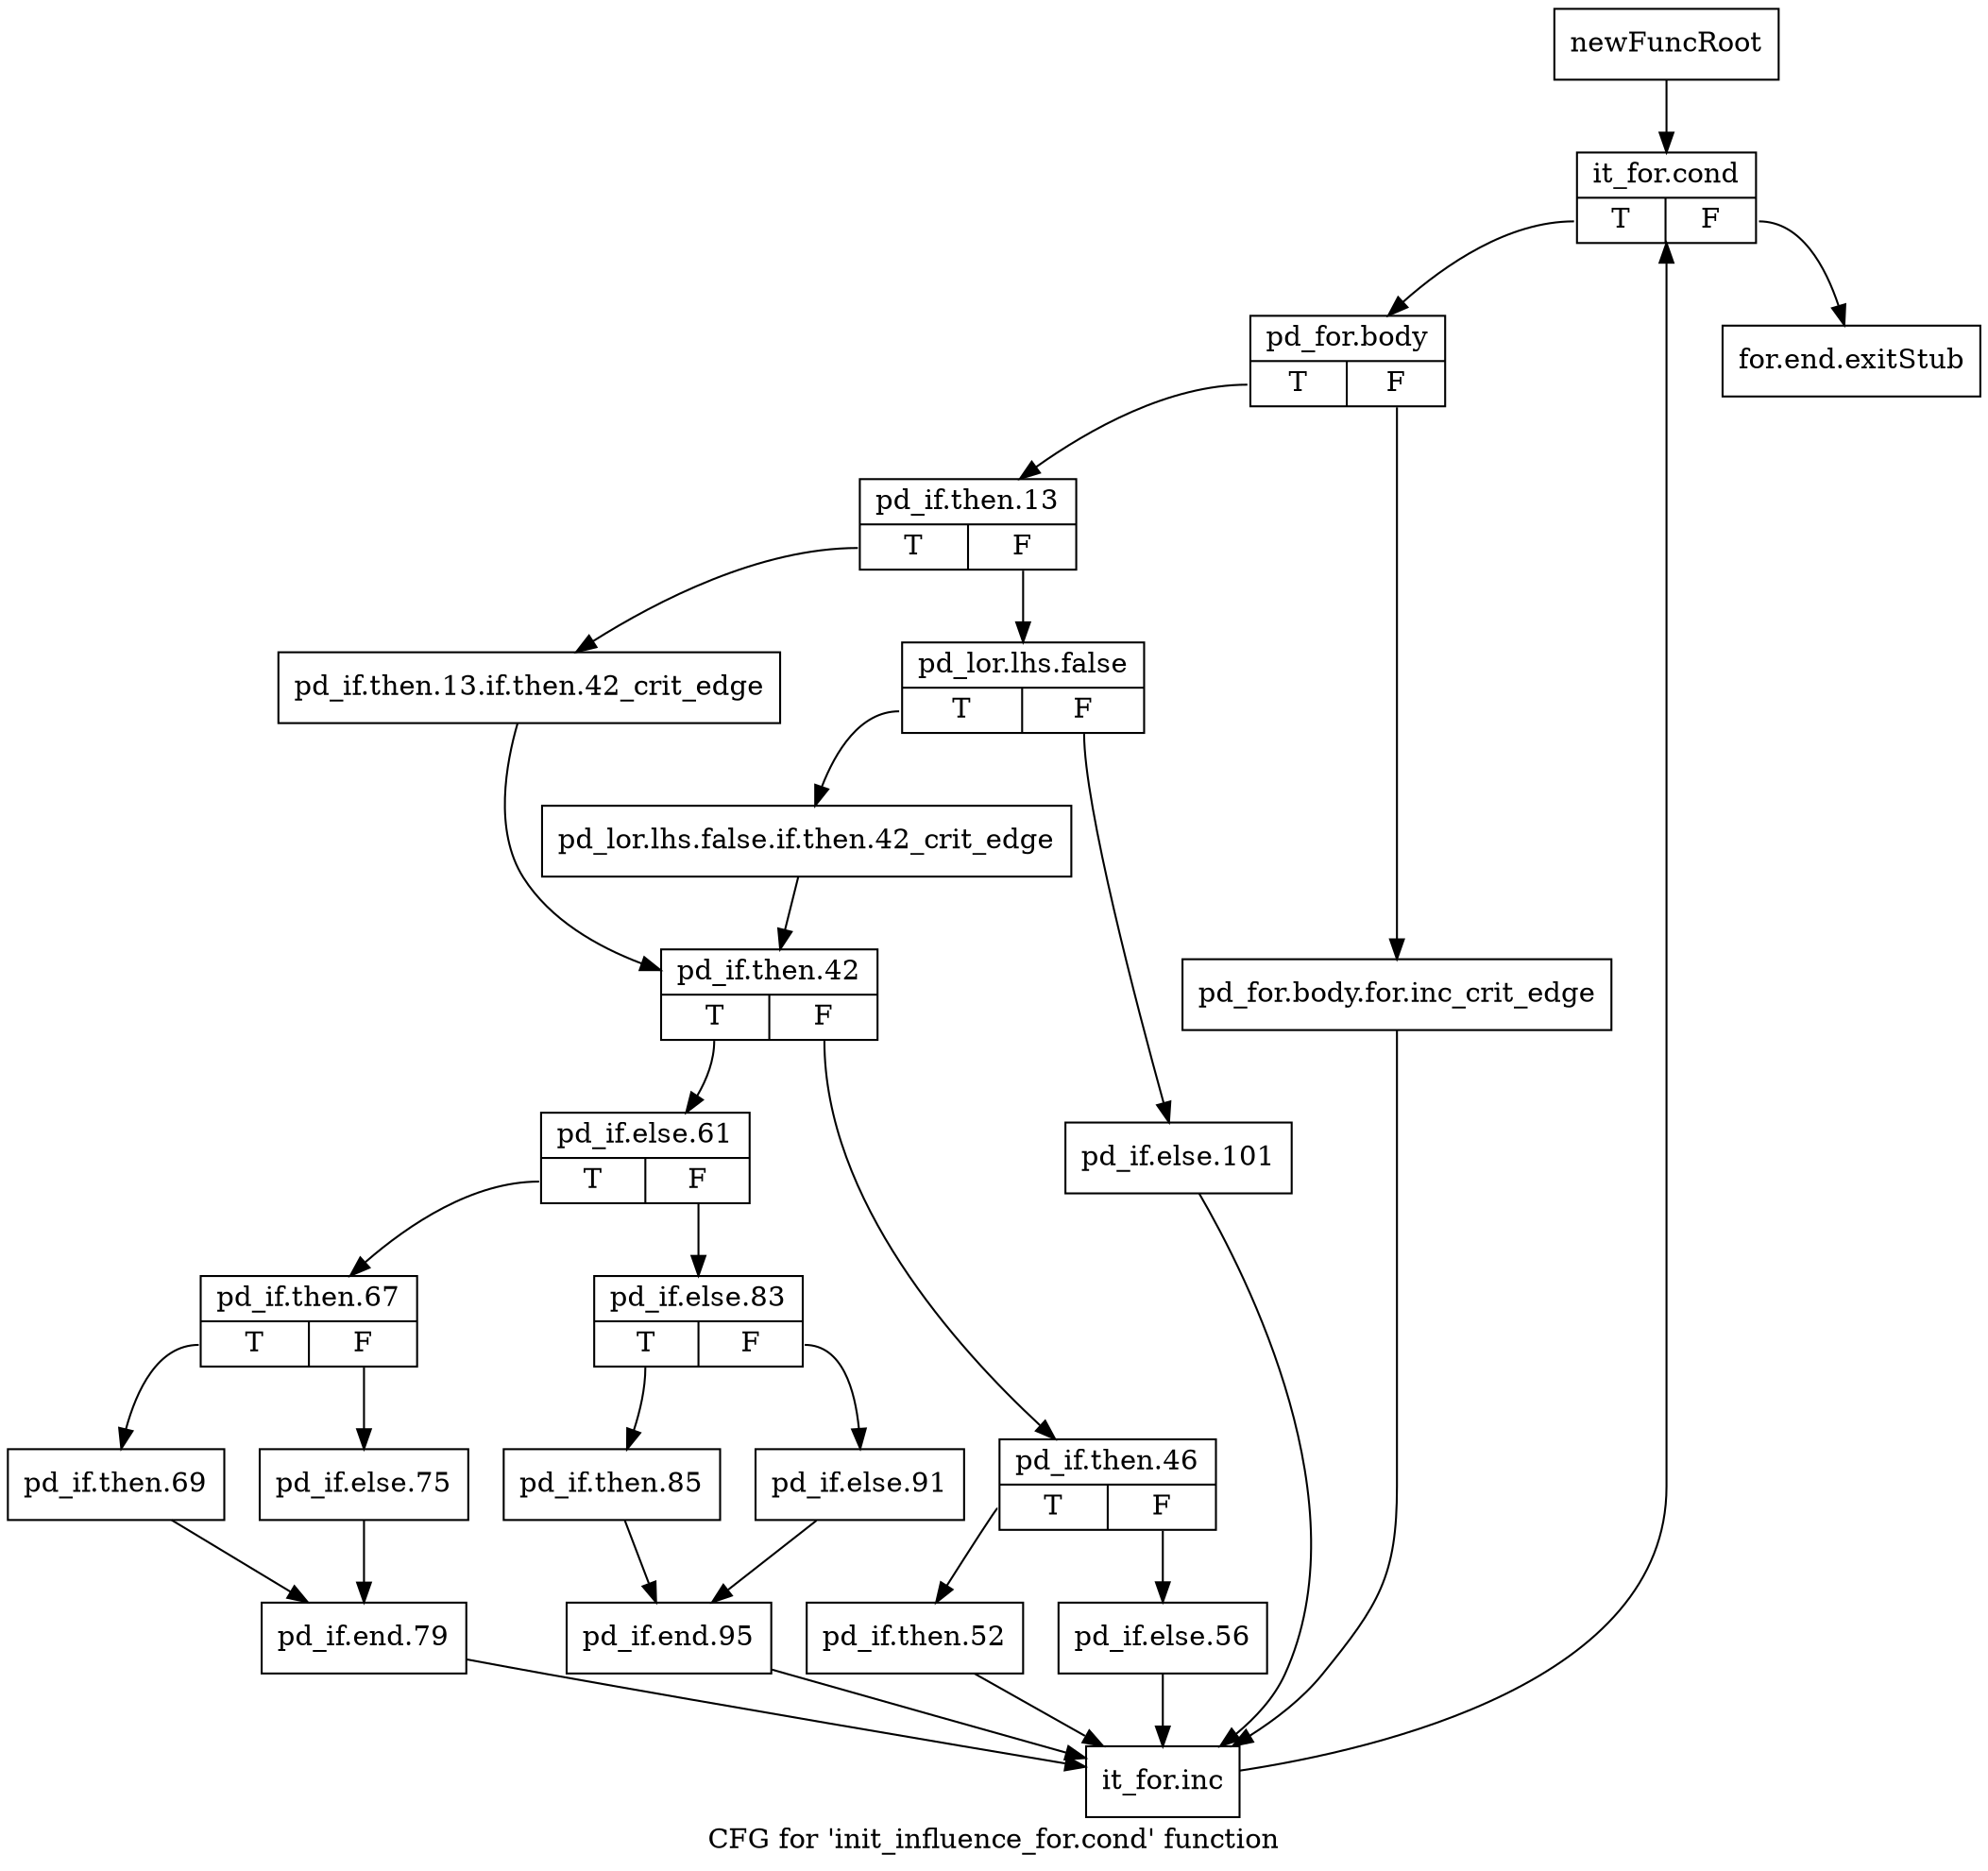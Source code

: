 digraph "CFG for 'init_influence_for.cond' function" {
	label="CFG for 'init_influence_for.cond' function";

	Node0x4039710 [shape=record,label="{newFuncRoot}"];
	Node0x4039710 -> Node0x40397b0;
	Node0x4039760 [shape=record,label="{for.end.exitStub}"];
	Node0x40397b0 [shape=record,label="{it_for.cond|{<s0>T|<s1>F}}"];
	Node0x40397b0:s0 -> Node0x4039800;
	Node0x40397b0:s1 -> Node0x4039760;
	Node0x4039800 [shape=record,label="{pd_for.body|{<s0>T|<s1>F}}"];
	Node0x4039800:s0 -> Node0x40398a0;
	Node0x4039800:s1 -> Node0x4039850;
	Node0x4039850 [shape=record,label="{pd_for.body.for.inc_crit_edge}"];
	Node0x4039850 -> Node0x4039e40;
	Node0x40398a0 [shape=record,label="{pd_if.then.13|{<s0>T|<s1>F}}"];
	Node0x40398a0:s0 -> Node0x40399e0;
	Node0x40398a0:s1 -> Node0x40398f0;
	Node0x40398f0 [shape=record,label="{pd_lor.lhs.false|{<s0>T|<s1>F}}"];
	Node0x40398f0:s0 -> Node0x4039990;
	Node0x40398f0:s1 -> Node0x4039940;
	Node0x4039940 [shape=record,label="{pd_if.else.101}"];
	Node0x4039940 -> Node0x4039e40;
	Node0x4039990 [shape=record,label="{pd_lor.lhs.false.if.then.42_crit_edge}"];
	Node0x4039990 -> Node0x4039a30;
	Node0x40399e0 [shape=record,label="{pd_if.then.13.if.then.42_crit_edge}"];
	Node0x40399e0 -> Node0x4039a30;
	Node0x4039a30 [shape=record,label="{pd_if.then.42|{<s0>T|<s1>F}}"];
	Node0x4039a30:s0 -> Node0x4039b70;
	Node0x4039a30:s1 -> Node0x4039a80;
	Node0x4039a80 [shape=record,label="{pd_if.then.46|{<s0>T|<s1>F}}"];
	Node0x4039a80:s0 -> Node0x4039b20;
	Node0x4039a80:s1 -> Node0x4039ad0;
	Node0x4039ad0 [shape=record,label="{pd_if.else.56}"];
	Node0x4039ad0 -> Node0x4039e40;
	Node0x4039b20 [shape=record,label="{pd_if.then.52}"];
	Node0x4039b20 -> Node0x4039e40;
	Node0x4039b70 [shape=record,label="{pd_if.else.61|{<s0>T|<s1>F}}"];
	Node0x4039b70:s0 -> Node0x4039d00;
	Node0x4039b70:s1 -> Node0x4039bc0;
	Node0x4039bc0 [shape=record,label="{pd_if.else.83|{<s0>T|<s1>F}}"];
	Node0x4039bc0:s0 -> Node0x4039c60;
	Node0x4039bc0:s1 -> Node0x4039c10;
	Node0x4039c10 [shape=record,label="{pd_if.else.91}"];
	Node0x4039c10 -> Node0x4039cb0;
	Node0x4039c60 [shape=record,label="{pd_if.then.85}"];
	Node0x4039c60 -> Node0x4039cb0;
	Node0x4039cb0 [shape=record,label="{pd_if.end.95}"];
	Node0x4039cb0 -> Node0x4039e40;
	Node0x4039d00 [shape=record,label="{pd_if.then.67|{<s0>T|<s1>F}}"];
	Node0x4039d00:s0 -> Node0x4039da0;
	Node0x4039d00:s1 -> Node0x4039d50;
	Node0x4039d50 [shape=record,label="{pd_if.else.75}"];
	Node0x4039d50 -> Node0x4039df0;
	Node0x4039da0 [shape=record,label="{pd_if.then.69}"];
	Node0x4039da0 -> Node0x4039df0;
	Node0x4039df0 [shape=record,label="{pd_if.end.79}"];
	Node0x4039df0 -> Node0x4039e40;
	Node0x4039e40 [shape=record,label="{it_for.inc}"];
	Node0x4039e40 -> Node0x40397b0;
}
